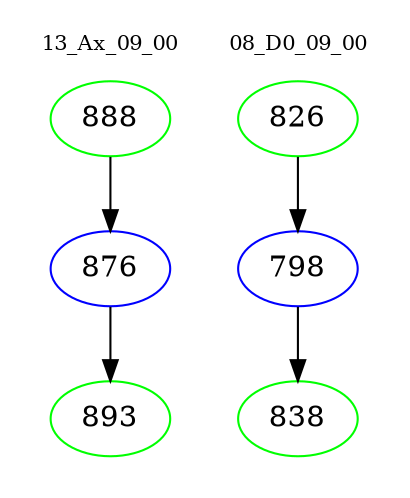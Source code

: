 digraph{
subgraph cluster_0 {
color = white
label = "13_Ax_09_00";
fontsize=10;
T0_888 [label="888", color="green"]
T0_888 -> T0_876 [color="black"]
T0_876 [label="876", color="blue"]
T0_876 -> T0_893 [color="black"]
T0_893 [label="893", color="green"]
}
subgraph cluster_1 {
color = white
label = "08_D0_09_00";
fontsize=10;
T1_826 [label="826", color="green"]
T1_826 -> T1_798 [color="black"]
T1_798 [label="798", color="blue"]
T1_798 -> T1_838 [color="black"]
T1_838 [label="838", color="green"]
}
}
